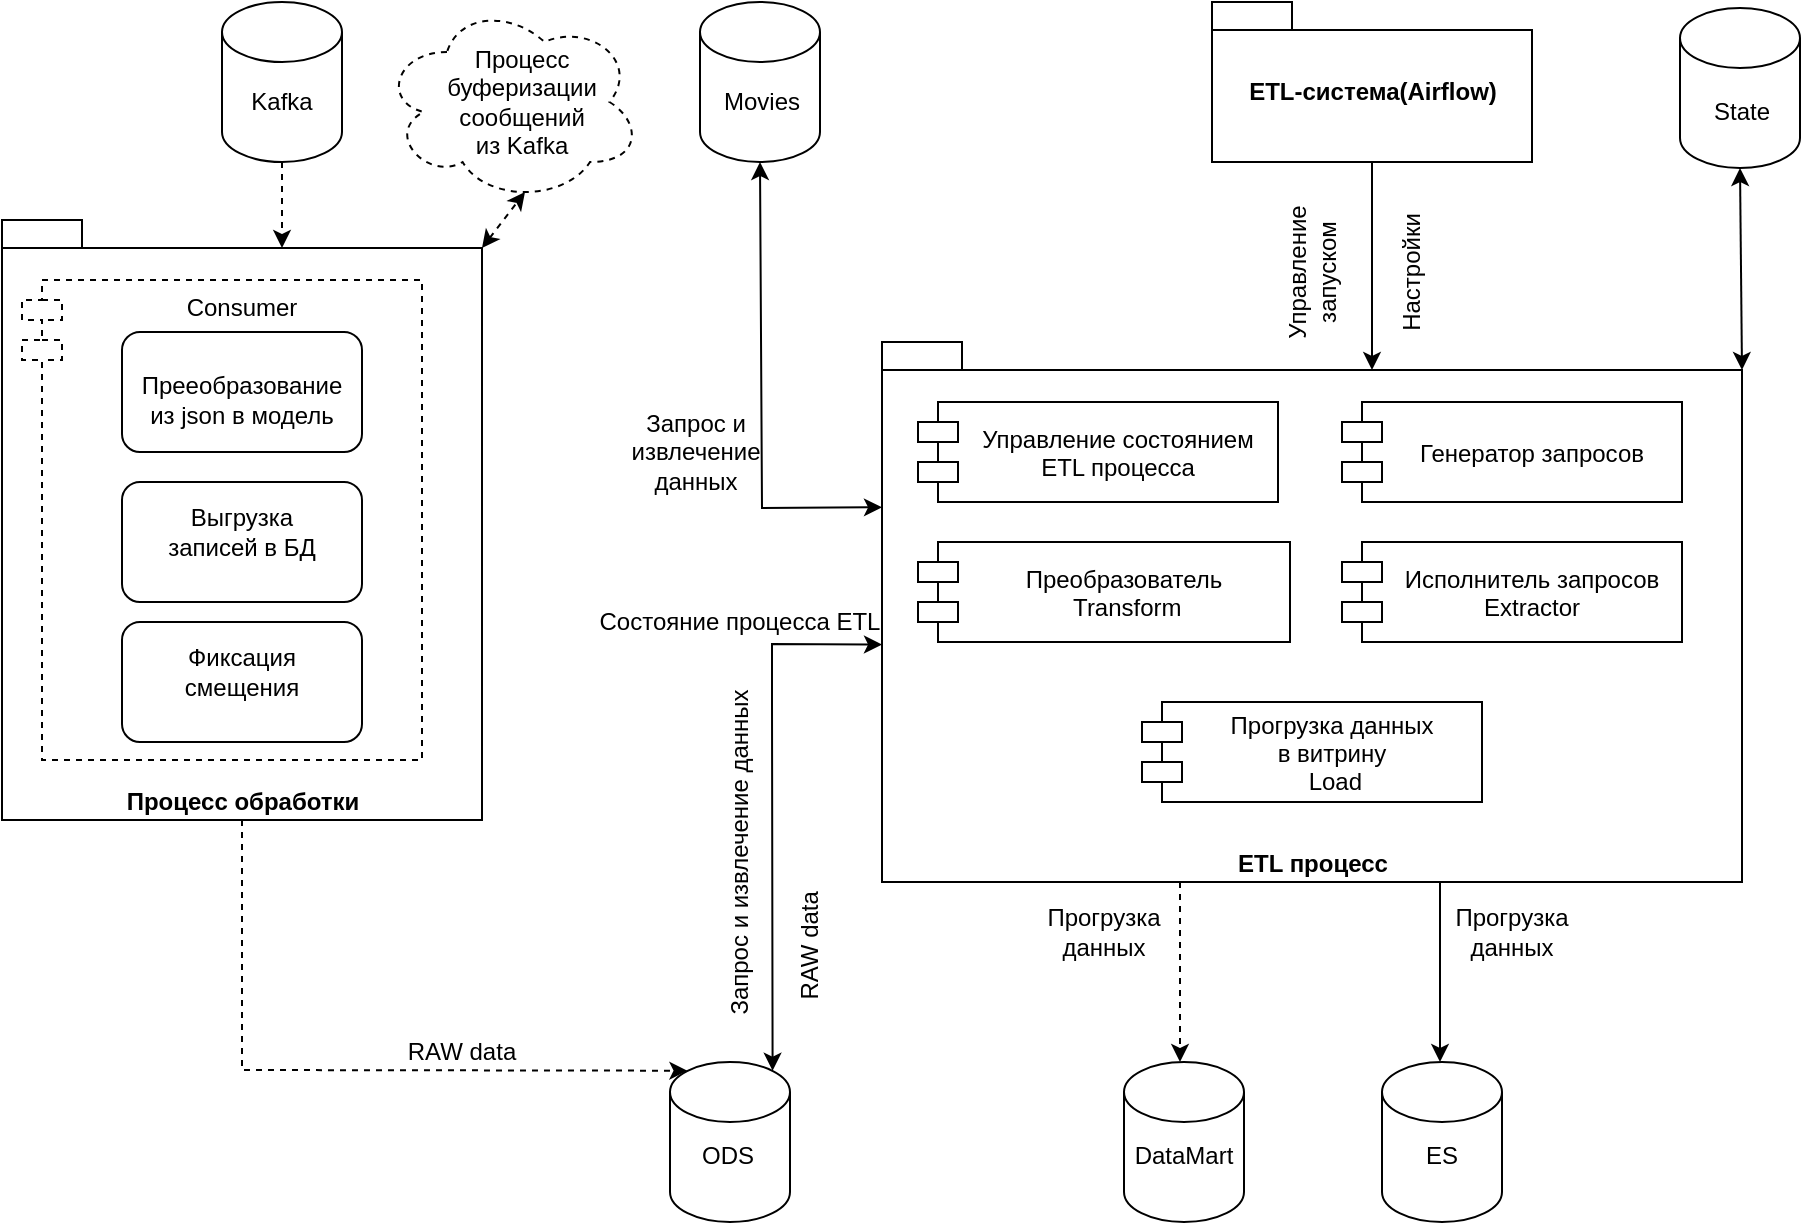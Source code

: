 <mxfile version="20.3.0" type="device"><diagram id="KJaOYEEkEoBpWINgRfdS" name="Страница 1"><mxGraphModel dx="1422" dy="865" grid="1" gridSize="10" guides="1" tooltips="1" connect="1" arrows="1" fold="1" page="1" pageScale="1" pageWidth="827" pageHeight="1169" math="0" shadow="0"><root><mxCell id="0"/><mxCell id="1" parent="0"/><mxCell id="lKbg4dnYtnh5cY4_aL61-6" value="ETL процесс" style="shape=folder;fontStyle=1;spacingTop=10;tabWidth=40;tabHeight=14;tabPosition=left;html=1;verticalAlign=bottom;" parent="1" vertex="1"><mxGeometry x="450" y="180" width="430" height="270" as="geometry"/></mxCell><mxCell id="lKbg4dnYtnh5cY4_aL61-29" value="" style="endArrow=classic;html=1;rounded=0;exitX=0.5;exitY=1;exitDx=0;exitDy=0;entryX=0;entryY=0;entryDx=140;entryDy=14;entryPerimeter=0;dashed=1;" parent="1" target="lKbg4dnYtnh5cY4_aL61-10" edge="1"><mxGeometry width="50" height="50" relative="1" as="geometry"><mxPoint x="150" y="90" as="sourcePoint"/><mxPoint x="120" y="130" as="targetPoint"/></mxGeometry></mxCell><mxCell id="lKbg4dnYtnh5cY4_aL61-31" value="" style="endArrow=classic;html=1;rounded=0;exitX=0.5;exitY=1;exitDx=0;exitDy=0;exitPerimeter=0;entryX=0.145;entryY=0;entryDx=0;entryDy=4.35;entryPerimeter=0;dashed=1;" parent="1" source="lKbg4dnYtnh5cY4_aL61-10" target="lKbg4dnYtnh5cY4_aL61-9" edge="1"><mxGeometry width="50" height="50" relative="1" as="geometry"><mxPoint x="220" y="530" as="sourcePoint"/><mxPoint x="350" y="540" as="targetPoint"/><Array as="points"><mxPoint x="130" y="544"/></Array></mxGeometry></mxCell><mxCell id="lKbg4dnYtnh5cY4_aL61-35" value="" style="group" parent="1" vertex="1" connectable="0"><mxGeometry x="200" y="10" width="130" height="100" as="geometry"/></mxCell><mxCell id="lKbg4dnYtnh5cY4_aL61-33" value="" style="ellipse;shape=cloud;whiteSpace=wrap;html=1;dashed=1;" parent="lKbg4dnYtnh5cY4_aL61-35" vertex="1"><mxGeometry width="130" height="100" as="geometry"/></mxCell><mxCell id="lKbg4dnYtnh5cY4_aL61-34" value="&lt;p class=&quot;MsoNormal&quot;&gt;&lt;span style=&quot;font-size: 9pt; line-height: 107%; font-family: Helvetica, sans-serif; background-image: initial; background-position: initial; background-size: initial; background-repeat: initial; background-attachment: initial; background-origin: initial; background-clip: initial;&quot;&gt;Процесс буферизации&lt;br/&gt;сообщений из Kafka&lt;/span&gt;&lt;/p&gt;" style="text;html=1;strokeColor=none;fillColor=none;align=center;verticalAlign=middle;whiteSpace=wrap;rounded=0;dashed=1;" parent="lKbg4dnYtnh5cY4_aL61-35" vertex="1"><mxGeometry x="40" y="35" width="60" height="30" as="geometry"/></mxCell><mxCell id="lKbg4dnYtnh5cY4_aL61-36" value="" style="endArrow=classic;startArrow=classic;html=1;rounded=0;exitX=0;exitY=0;exitDx=240;exitDy=14;exitPerimeter=0;entryX=0.55;entryY=0.95;entryDx=0;entryDy=0;entryPerimeter=0;dashed=1;" parent="1" source="lKbg4dnYtnh5cY4_aL61-10" target="lKbg4dnYtnh5cY4_aL61-33" edge="1"><mxGeometry width="50" height="50" relative="1" as="geometry"><mxPoint x="300" y="230" as="sourcePoint"/><mxPoint x="350" y="180" as="targetPoint"/></mxGeometry></mxCell><mxCell id="lKbg4dnYtnh5cY4_aL61-37" value="Генератор запросов" style="shape=module;align=left;spacingLeft=20;align=center;verticalAlign=middle;" parent="1" vertex="1"><mxGeometry x="680" y="210" width="170" height="50" as="geometry"/></mxCell><mxCell id="lKbg4dnYtnh5cY4_aL61-77" style="edgeStyle=orthogonalEdgeStyle;rounded=0;orthogonalLoop=1;jettySize=auto;html=1;entryX=0;entryY=0;entryDx=245;entryDy=14;entryPerimeter=0;" parent="1" source="lKbg4dnYtnh5cY4_aL61-38" target="lKbg4dnYtnh5cY4_aL61-6" edge="1"><mxGeometry relative="1" as="geometry"/></mxCell><mxCell id="lKbg4dnYtnh5cY4_aL61-38" value="ETL-система(Airflow)" style="shape=folder;fontStyle=1;spacingTop=10;tabWidth=40;tabHeight=14;tabPosition=left;html=1;" parent="1" vertex="1"><mxGeometry x="615" y="10" width="160" height="80" as="geometry"/></mxCell><mxCell id="lKbg4dnYtnh5cY4_aL61-39" value="Исполнитель запросов&#10;Extractor" style="shape=module;align=left;spacingLeft=20;align=center;verticalAlign=middle;" parent="1" vertex="1"><mxGeometry x="680" y="280" width="170" height="50" as="geometry"/></mxCell><mxCell id="lKbg4dnYtnh5cY4_aL61-40" value="Управление состоянием&#10;ETL процесса" style="shape=module;align=left;spacingLeft=20;align=center;verticalAlign=middle;" parent="1" vertex="1"><mxGeometry x="468" y="210" width="180" height="50" as="geometry"/></mxCell><mxCell id="lKbg4dnYtnh5cY4_aL61-41" value="Преобразователь&#10; Transform" style="shape=module;align=left;spacingLeft=20;align=center;verticalAlign=middle;" parent="1" vertex="1"><mxGeometry x="468" y="280" width="186" height="50" as="geometry"/></mxCell><mxCell id="lKbg4dnYtnh5cY4_aL61-42" value="Прогрузка данных &#10;в витрину&#10; Load" style="shape=module;align=left;spacingLeft=20;align=center;verticalAlign=middle;" parent="1" vertex="1"><mxGeometry x="580" y="360" width="170" height="50" as="geometry"/></mxCell><mxCell id="lKbg4dnYtnh5cY4_aL61-47" value="" style="shape=cylinder3;whiteSpace=wrap;html=1;boundedLbl=1;backgroundOutline=1;size=15;" parent="1" vertex="1"><mxGeometry x="120" y="10" width="60" height="80" as="geometry"/></mxCell><mxCell id="lKbg4dnYtnh5cY4_aL61-49" value="Kafka" style="text;html=1;strokeColor=none;fillColor=none;align=center;verticalAlign=middle;whiteSpace=wrap;rounded=0;" parent="1" vertex="1"><mxGeometry x="120" y="45" width="60" height="30" as="geometry"/></mxCell><mxCell id="lKbg4dnYtnh5cY4_aL61-53" value="RAW data&amp;nbsp;&lt;br&gt;" style="text;html=1;strokeColor=none;fillColor=none;align=center;verticalAlign=middle;whiteSpace=wrap;rounded=0;horizontal=0;" parent="1" vertex="1"><mxGeometry x="399" y="440" width="30" height="80" as="geometry"/></mxCell><mxCell id="lKbg4dnYtnh5cY4_aL61-54" value="RAW data" style="text;html=1;strokeColor=none;fillColor=none;align=center;verticalAlign=middle;whiteSpace=wrap;rounded=0;" parent="1" vertex="1"><mxGeometry x="210" y="520" width="60" height="30" as="geometry"/></mxCell><mxCell id="lKbg4dnYtnh5cY4_aL61-56" value="" style="endArrow=classic;startArrow=classic;html=1;rounded=0;entryX=0.5;entryY=1;entryDx=0;entryDy=0;entryPerimeter=0;exitX=0;exitY=0;exitDx=0;exitDy=82.625;exitPerimeter=0;" parent="1" source="lKbg4dnYtnh5cY4_aL61-6" target="lKbg4dnYtnh5cY4_aL61-48" edge="1"><mxGeometry width="50" height="50" relative="1" as="geometry"><mxPoint x="460" y="220" as="sourcePoint"/><mxPoint x="500" y="190" as="targetPoint"/><Array as="points"><mxPoint x="390" y="263"/></Array></mxGeometry></mxCell><mxCell id="lKbg4dnYtnh5cY4_aL61-57" value="Запрос и извлечение данных" style="text;html=1;strokeColor=none;fillColor=none;align=center;verticalAlign=middle;whiteSpace=wrap;rounded=0;" parent="1" vertex="1"><mxGeometry x="327" y="220" width="60" height="30" as="geometry"/></mxCell><mxCell id="lKbg4dnYtnh5cY4_aL61-60" value="" style="endArrow=classic;startArrow=classic;html=1;rounded=0;exitX=0.855;exitY=0;exitDx=0;exitDy=4.35;exitPerimeter=0;entryX=0;entryY=0;entryDx=0;entryDy=151.25;entryPerimeter=0;" parent="1" source="lKbg4dnYtnh5cY4_aL61-9" target="lKbg4dnYtnh5cY4_aL61-6" edge="1"><mxGeometry width="50" height="50" relative="1" as="geometry"><mxPoint x="390" y="450" as="sourcePoint"/><mxPoint x="540" y="520" as="targetPoint"/><Array as="points"><mxPoint x="395" y="360"/><mxPoint x="395" y="331"/></Array></mxGeometry></mxCell><mxCell id="lKbg4dnYtnh5cY4_aL61-61" value="" style="endArrow=classic;html=1;rounded=0;exitX=0.5;exitY=1;exitDx=0;exitDy=0;exitPerimeter=0;entryX=0.5;entryY=0;entryDx=0;entryDy=0;entryPerimeter=0;dashed=1;" parent="1" edge="1"><mxGeometry width="50" height="50" relative="1" as="geometry"><mxPoint x="599" y="450" as="sourcePoint"/><mxPoint x="599" y="540" as="targetPoint"/></mxGeometry></mxCell><mxCell id="lKbg4dnYtnh5cY4_aL61-64" value="Управление запуском" style="text;html=1;strokeColor=none;fillColor=none;align=center;verticalAlign=middle;whiteSpace=wrap;rounded=0;horizontal=0;" parent="1" vertex="1"><mxGeometry x="640" y="110" width="50" height="70" as="geometry"/></mxCell><mxCell id="lKbg4dnYtnh5cY4_aL61-65" value="Настройки" style="text;html=1;strokeColor=none;fillColor=none;align=center;verticalAlign=middle;whiteSpace=wrap;rounded=0;horizontal=0;" parent="1" vertex="1"><mxGeometry x="700" y="110" width="30" height="70" as="geometry"/></mxCell><mxCell id="lKbg4dnYtnh5cY4_aL61-68" value="Состояние процесса ETL" style="text;html=1;strokeColor=none;fillColor=none;align=center;verticalAlign=middle;whiteSpace=wrap;rounded=0;horizontal=1;" parent="1" vertex="1"><mxGeometry x="306" y="300" width="146" height="40" as="geometry"/></mxCell><mxCell id="lKbg4dnYtnh5cY4_aL61-72" value="Запрос и извлечение данных" style="text;html=1;strokeColor=none;fillColor=none;align=center;verticalAlign=middle;whiteSpace=wrap;rounded=0;horizontal=0;" parent="1" vertex="1"><mxGeometry x="364" y="340" width="30" height="190" as="geometry"/></mxCell><mxCell id="lKbg4dnYtnh5cY4_aL61-73" value="Прогрузка данных" style="text;html=1;strokeColor=none;fillColor=none;align=center;verticalAlign=middle;whiteSpace=wrap;rounded=0;" parent="1" vertex="1"><mxGeometry x="531" y="460" width="60" height="30" as="geometry"/></mxCell><mxCell id="F2Jj3cO6OOVggH-GbK7_-4" value="Прогрузка данных" style="text;html=1;strokeColor=none;fillColor=none;align=center;verticalAlign=middle;whiteSpace=wrap;rounded=0;" parent="1" vertex="1"><mxGeometry x="735" y="460" width="60" height="30" as="geometry"/></mxCell><mxCell id="F2Jj3cO6OOVggH-GbK7_-5" value="" style="endArrow=classic;html=1;rounded=0;exitX=0.5;exitY=1;exitDx=0;exitDy=0;exitPerimeter=0;entryX=0.5;entryY=0;entryDx=0;entryDy=0;entryPerimeter=0;" parent="1" edge="1"><mxGeometry width="50" height="50" relative="1" as="geometry"><mxPoint x="729" y="450" as="sourcePoint"/><mxPoint x="729" y="540" as="targetPoint"/></mxGeometry></mxCell><mxCell id="lKbg4dnYtnh5cY4_aL61-9" value="" style="shape=cylinder3;whiteSpace=wrap;html=1;boundedLbl=1;backgroundOutline=1;size=15;" parent="1" vertex="1"><mxGeometry x="344" y="540" width="60" height="80" as="geometry"/></mxCell><mxCell id="lKbg4dnYtnh5cY4_aL61-4" value="ODS" style="text;html=1;strokeColor=none;fillColor=none;align=center;verticalAlign=middle;whiteSpace=wrap;rounded=0;" parent="1" vertex="1"><mxGeometry x="333" y="572" width="80" height="30" as="geometry"/></mxCell><mxCell id="lKbg4dnYtnh5cY4_aL61-48" value="" style="shape=cylinder3;whiteSpace=wrap;html=1;boundedLbl=1;backgroundOutline=1;size=15;" parent="1" vertex="1"><mxGeometry x="359" y="10" width="60" height="80" as="geometry"/></mxCell><mxCell id="lKbg4dnYtnh5cY4_aL61-50" value="Movies" style="text;html=1;strokeColor=none;fillColor=none;align=center;verticalAlign=middle;whiteSpace=wrap;rounded=0;" parent="1" vertex="1"><mxGeometry x="360" y="45" width="60" height="30" as="geometry"/></mxCell><mxCell id="lKbg4dnYtnh5cY4_aL61-7" value="" style="shape=cylinder3;whiteSpace=wrap;html=1;boundedLbl=1;backgroundOutline=1;size=15;" parent="1" vertex="1"><mxGeometry x="571" y="540" width="60" height="80" as="geometry"/></mxCell><mxCell id="lKbg4dnYtnh5cY4_aL61-8" value="DataMart" style="text;html=1;strokeColor=none;fillColor=none;align=center;verticalAlign=middle;whiteSpace=wrap;rounded=0;" parent="1" vertex="1"><mxGeometry x="571" y="572" width="60" height="30" as="geometry"/></mxCell><mxCell id="F2Jj3cO6OOVggH-GbK7_-2" value="" style="shape=cylinder3;whiteSpace=wrap;html=1;boundedLbl=1;backgroundOutline=1;size=15;" parent="1" vertex="1"><mxGeometry x="700" y="540" width="60" height="80" as="geometry"/></mxCell><mxCell id="F2Jj3cO6OOVggH-GbK7_-3" value="ES" style="text;html=1;strokeColor=none;fillColor=none;align=center;verticalAlign=middle;whiteSpace=wrap;rounded=0;" parent="1" vertex="1"><mxGeometry x="700" y="572" width="60" height="30" as="geometry"/></mxCell><mxCell id="LTMoL44Dy_BBBb7ymv_E-2" value="" style="shape=cylinder3;whiteSpace=wrap;html=1;boundedLbl=1;backgroundOutline=1;size=15;" parent="1" vertex="1"><mxGeometry x="849" y="13" width="60" height="80" as="geometry"/></mxCell><mxCell id="LTMoL44Dy_BBBb7ymv_E-1" value="State" style="text;html=1;strokeColor=none;fillColor=none;align=center;verticalAlign=middle;whiteSpace=wrap;rounded=0;" parent="1" vertex="1"><mxGeometry x="850" y="50" width="60" height="30" as="geometry"/></mxCell><mxCell id="LTMoL44Dy_BBBb7ymv_E-5" value="" style="endArrow=classic;startArrow=classic;html=1;rounded=0;exitX=0;exitY=0;exitDx=430;exitDy=14;exitPerimeter=0;entryX=0.5;entryY=1;entryDx=0;entryDy=0;entryPerimeter=0;" parent="1" source="lKbg4dnYtnh5cY4_aL61-6" target="LTMoL44Dy_BBBb7ymv_E-2" edge="1"><mxGeometry width="50" height="50" relative="1" as="geometry"><mxPoint x="660" y="470" as="sourcePoint"/><mxPoint x="710" y="420" as="targetPoint"/></mxGeometry></mxCell><mxCell id="lKbg4dnYtnh5cY4_aL61-10" value="Процесс обработки" style="shape=folder;fontStyle=1;spacingTop=10;tabWidth=40;tabHeight=14;tabPosition=left;html=1;verticalAlign=bottom;" parent="1" vertex="1"><mxGeometry x="10" y="119" width="240" height="300" as="geometry"/></mxCell><mxCell id="lKbg4dnYtnh5cY4_aL61-11" value="Consumer" style="shape=module;align=right;spacingLeft=20;align=center;verticalAlign=top;dashed=1;" parent="1" vertex="1"><mxGeometry x="20" y="149" width="200" height="240" as="geometry"/></mxCell><mxCell id="lKbg4dnYtnh5cY4_aL61-20" value="" style="group" parent="1" vertex="1" connectable="0"><mxGeometry x="70" y="179" width="120" height="60" as="geometry"/></mxCell><mxCell id="lKbg4dnYtnh5cY4_aL61-12" value="" style="rounded=1;whiteSpace=wrap;html=1;" parent="lKbg4dnYtnh5cY4_aL61-20" vertex="1"><mxGeometry y="-4" width="120" height="60" as="geometry"/></mxCell><mxCell id="lKbg4dnYtnh5cY4_aL61-13" value="Прееобразование из json в модель" style="text;html=1;strokeColor=none;fillColor=none;align=center;verticalAlign=middle;whiteSpace=wrap;rounded=0;" parent="lKbg4dnYtnh5cY4_aL61-20" vertex="1"><mxGeometry x="10" y="15" width="100" height="30" as="geometry"/></mxCell><mxCell id="lKbg4dnYtnh5cY4_aL61-21" value="" style="group" parent="1" vertex="1" connectable="0"><mxGeometry x="70" y="250" width="120" height="60" as="geometry"/></mxCell><mxCell id="lKbg4dnYtnh5cY4_aL61-14" value="" style="rounded=1;whiteSpace=wrap;html=1;" parent="lKbg4dnYtnh5cY4_aL61-21" vertex="1"><mxGeometry width="120" height="60" as="geometry"/></mxCell><mxCell id="lKbg4dnYtnh5cY4_aL61-15" value="Выгрузка записей в БД" style="text;html=1;strokeColor=none;fillColor=none;align=center;verticalAlign=middle;whiteSpace=wrap;rounded=0;" parent="lKbg4dnYtnh5cY4_aL61-21" vertex="1"><mxGeometry x="10" y="10" width="100" height="30" as="geometry"/></mxCell><mxCell id="lKbg4dnYtnh5cY4_aL61-22" value="" style="group" parent="1" vertex="1" connectable="0"><mxGeometry x="70" y="320" width="120" height="60" as="geometry"/></mxCell><mxCell id="lKbg4dnYtnh5cY4_aL61-16" value="" style="rounded=1;whiteSpace=wrap;html=1;" parent="lKbg4dnYtnh5cY4_aL61-22" vertex="1"><mxGeometry width="120" height="60" as="geometry"/></mxCell><mxCell id="lKbg4dnYtnh5cY4_aL61-17" value="Фиксация смещения" style="text;html=1;strokeColor=none;fillColor=none;align=center;verticalAlign=middle;whiteSpace=wrap;rounded=0;" parent="lKbg4dnYtnh5cY4_aL61-22" vertex="1"><mxGeometry x="10" y="10" width="100" height="30" as="geometry"/></mxCell></root></mxGraphModel></diagram></mxfile>